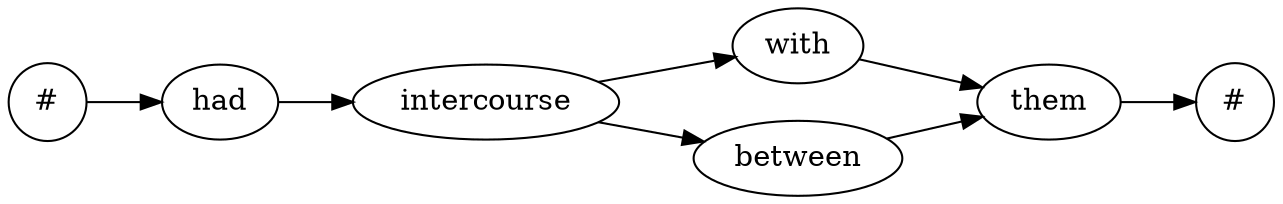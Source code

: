 digraph G {
 rankdir=LR;

 start [label="#", shape=circle]
 end [label="#", shape=circle]
 start->had
 had->intercourse
 intercourse->{with,between}
 {with,between}->them
 them->end
}
